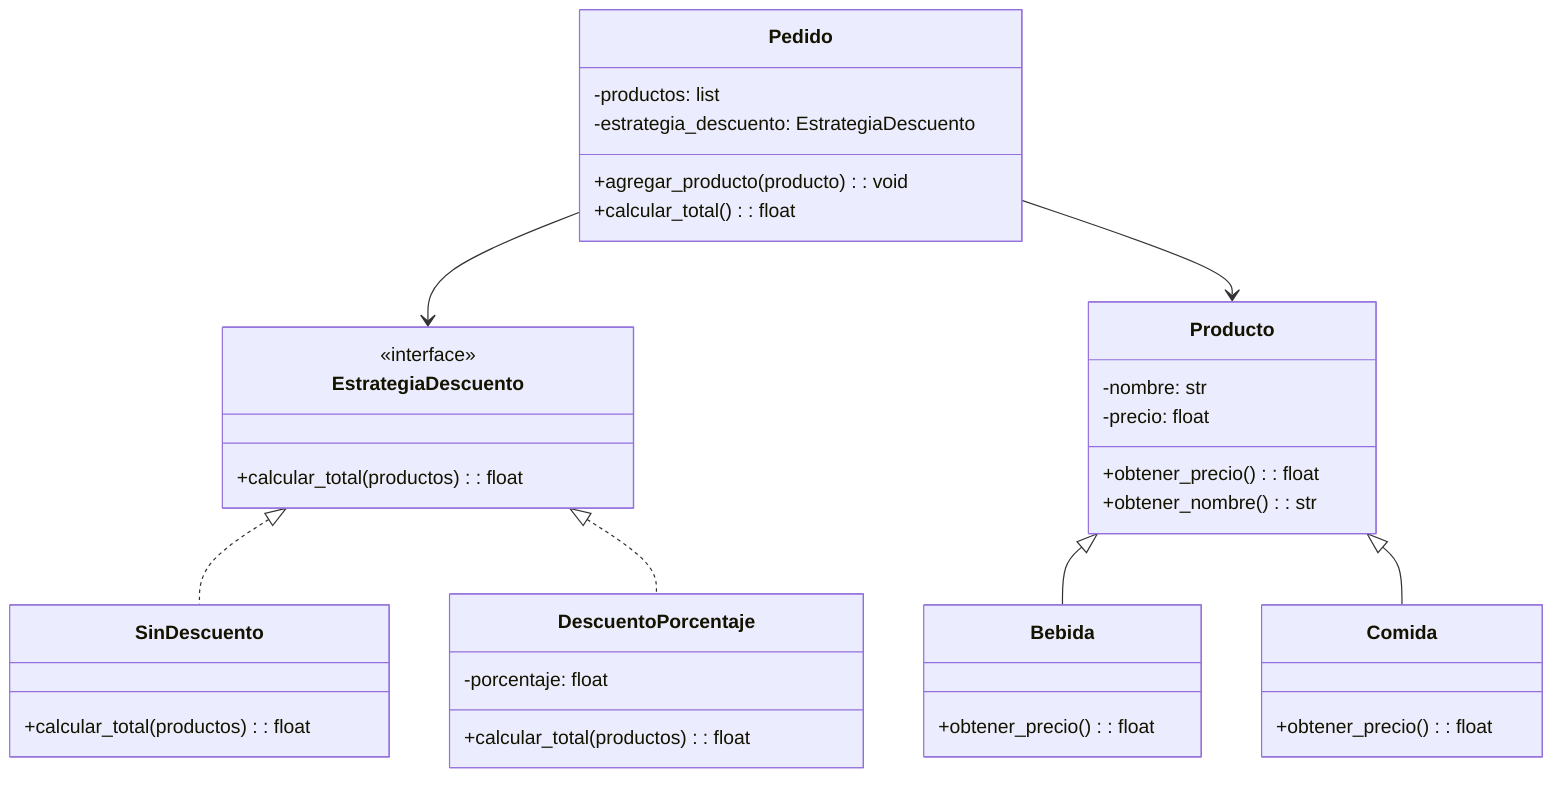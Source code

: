 classDiagram
direction TB

class Producto {
    -nombre: str
    -precio: float
    +obtener_precio(): float
    +obtener_nombre(): str
}

class Bebida {
    +obtener_precio(): float
}

class Comida {
    +obtener_precio(): float
}

Producto <|-- Bebida
Producto <|-- Comida

class EstrategiaDescuento {
    <<interface>>
    +calcular_total(productos): float
}

class SinDescuento {
    +calcular_total(productos): float
}

class DescuentoPorcentaje {
    -porcentaje: float
    +calcular_total(productos): float
}

EstrategiaDescuento <|.. SinDescuento
EstrategiaDescuento <|.. DescuentoPorcentaje

class Pedido {
    -productos: list
    -estrategia_descuento: EstrategiaDescuento
    +agregar_producto(producto): void
    +calcular_total(): float
}

Pedido --> EstrategiaDescuento
Pedido --> Producto